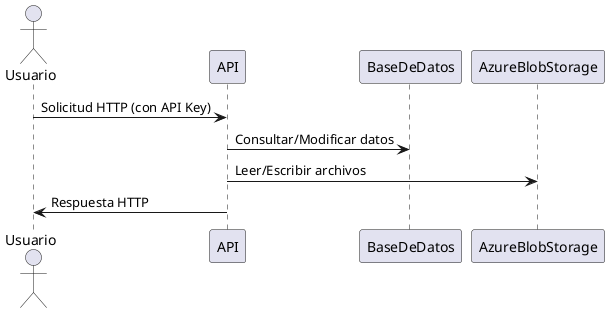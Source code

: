 @startuml
actor Usuario
Usuario -> API: Solicitud HTTP (con API Key)
API -> BaseDeDatos: Consultar/Modificar datos
API -> AzureBlobStorage: Leer/Escribir archivos

Usuario <- API: Respuesta HTTP
@enduml
